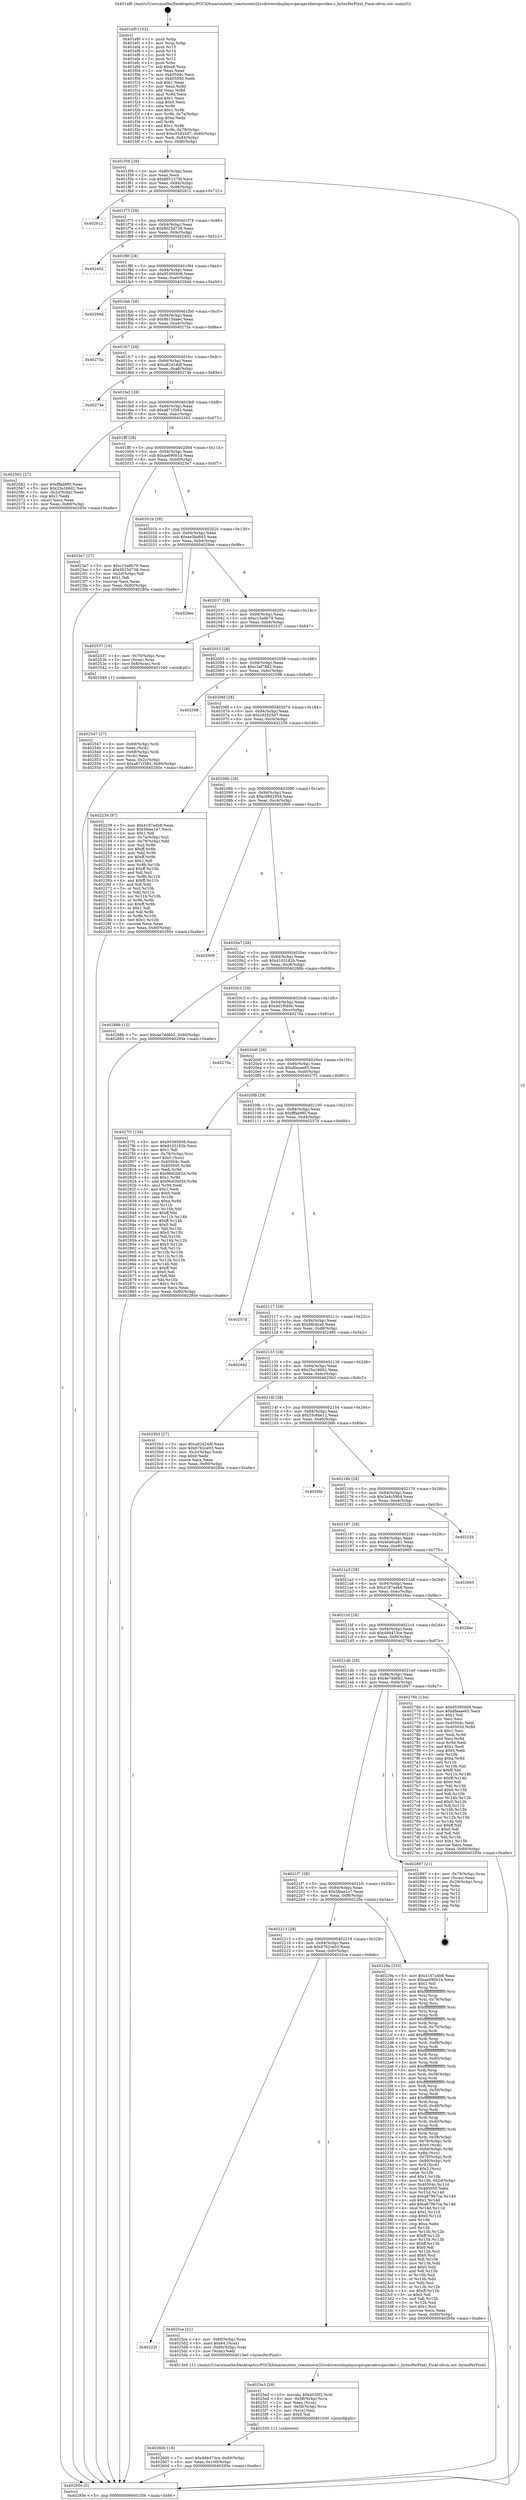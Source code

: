 digraph "0x401ef0" {
  label = "0x401ef0 (/mnt/c/Users/mathe/Desktop/tcc/POCII/binaries/extr_reactoswin32ssdriversdisplaysvgavgavideovgavideo.c_bytesPerPixel_Final-ollvm.out::main(0))"
  labelloc = "t"
  node[shape=record]

  Entry [label="",width=0.3,height=0.3,shape=circle,fillcolor=black,style=filled]
  "0x401f56" [label="{
     0x401f56 [29]\l
     | [instrs]\l
     &nbsp;&nbsp;0x401f56 \<+3\>: mov -0x80(%rbp),%eax\l
     &nbsp;&nbsp;0x401f59 \<+2\>: mov %eax,%ecx\l
     &nbsp;&nbsp;0x401f5b \<+6\>: sub $0x8951579f,%ecx\l
     &nbsp;&nbsp;0x401f61 \<+6\>: mov %eax,-0x94(%rbp)\l
     &nbsp;&nbsp;0x401f67 \<+6\>: mov %ecx,-0x98(%rbp)\l
     &nbsp;&nbsp;0x401f6d \<+6\>: je 0000000000402612 \<main+0x722\>\l
  }"]
  "0x402612" [label="{
     0x402612\l
  }", style=dashed]
  "0x401f73" [label="{
     0x401f73 [28]\l
     | [instrs]\l
     &nbsp;&nbsp;0x401f73 \<+5\>: jmp 0000000000401f78 \<main+0x88\>\l
     &nbsp;&nbsp;0x401f78 \<+6\>: mov -0x94(%rbp),%eax\l
     &nbsp;&nbsp;0x401f7e \<+5\>: sub $0x9025d738,%eax\l
     &nbsp;&nbsp;0x401f83 \<+6\>: mov %eax,-0x9c(%rbp)\l
     &nbsp;&nbsp;0x401f89 \<+6\>: je 0000000000402402 \<main+0x512\>\l
  }"]
  Exit [label="",width=0.3,height=0.3,shape=circle,fillcolor=black,style=filled,peripheries=2]
  "0x402402" [label="{
     0x402402\l
  }", style=dashed]
  "0x401f8f" [label="{
     0x401f8f [28]\l
     | [instrs]\l
     &nbsp;&nbsp;0x401f8f \<+5\>: jmp 0000000000401f94 \<main+0xa4\>\l
     &nbsp;&nbsp;0x401f94 \<+6\>: mov -0x94(%rbp),%eax\l
     &nbsp;&nbsp;0x401f9a \<+5\>: sub $0x95395608,%eax\l
     &nbsp;&nbsp;0x401f9f \<+6\>: mov %eax,-0xa0(%rbp)\l
     &nbsp;&nbsp;0x401fa5 \<+6\>: je 000000000040294d \<main+0xa5d\>\l
  }"]
  "0x402600" [label="{
     0x402600 [18]\l
     | [instrs]\l
     &nbsp;&nbsp;0x402600 \<+7\>: movl $0x494473ce,-0x80(%rbp)\l
     &nbsp;&nbsp;0x402607 \<+6\>: mov %eax,-0x100(%rbp)\l
     &nbsp;&nbsp;0x40260d \<+5\>: jmp 000000000040295e \<main+0xa6e\>\l
  }"]
  "0x40294d" [label="{
     0x40294d\l
  }", style=dashed]
  "0x401fab" [label="{
     0x401fab [28]\l
     | [instrs]\l
     &nbsp;&nbsp;0x401fab \<+5\>: jmp 0000000000401fb0 \<main+0xc0\>\l
     &nbsp;&nbsp;0x401fb0 \<+6\>: mov -0x94(%rbp),%eax\l
     &nbsp;&nbsp;0x401fb6 \<+5\>: sub $0x9b15daec,%eax\l
     &nbsp;&nbsp;0x401fbb \<+6\>: mov %eax,-0xa4(%rbp)\l
     &nbsp;&nbsp;0x401fc1 \<+6\>: je 000000000040275a \<main+0x86a\>\l
  }"]
  "0x4025e3" [label="{
     0x4025e3 [29]\l
     | [instrs]\l
     &nbsp;&nbsp;0x4025e3 \<+10\>: movabs $0x4030f2,%rdi\l
     &nbsp;&nbsp;0x4025ed \<+4\>: mov -0x58(%rbp),%rcx\l
     &nbsp;&nbsp;0x4025f1 \<+2\>: mov %eax,(%rcx)\l
     &nbsp;&nbsp;0x4025f3 \<+4\>: mov -0x58(%rbp),%rcx\l
     &nbsp;&nbsp;0x4025f7 \<+2\>: mov (%rcx),%esi\l
     &nbsp;&nbsp;0x4025f9 \<+2\>: mov $0x0,%al\l
     &nbsp;&nbsp;0x4025fb \<+5\>: call 0000000000401030 \<printf@plt\>\l
     | [calls]\l
     &nbsp;&nbsp;0x401030 \{1\} (unknown)\l
  }"]
  "0x40275a" [label="{
     0x40275a\l
  }", style=dashed]
  "0x401fc7" [label="{
     0x401fc7 [28]\l
     | [instrs]\l
     &nbsp;&nbsp;0x401fc7 \<+5\>: jmp 0000000000401fcc \<main+0xdc\>\l
     &nbsp;&nbsp;0x401fcc \<+6\>: mov -0x94(%rbp),%eax\l
     &nbsp;&nbsp;0x401fd2 \<+5\>: sub $0xa82d24df,%eax\l
     &nbsp;&nbsp;0x401fd7 \<+6\>: mov %eax,-0xa8(%rbp)\l
     &nbsp;&nbsp;0x401fdd \<+6\>: je 000000000040274e \<main+0x85e\>\l
  }"]
  "0x40222f" [label="{
     0x40222f\l
  }", style=dashed]
  "0x40274e" [label="{
     0x40274e\l
  }", style=dashed]
  "0x401fe3" [label="{
     0x401fe3 [28]\l
     | [instrs]\l
     &nbsp;&nbsp;0x401fe3 \<+5\>: jmp 0000000000401fe8 \<main+0xf8\>\l
     &nbsp;&nbsp;0x401fe8 \<+6\>: mov -0x94(%rbp),%eax\l
     &nbsp;&nbsp;0x401fee \<+5\>: sub $0xa871f383,%eax\l
     &nbsp;&nbsp;0x401ff3 \<+6\>: mov %eax,-0xac(%rbp)\l
     &nbsp;&nbsp;0x401ff9 \<+6\>: je 0000000000402562 \<main+0x672\>\l
  }"]
  "0x4025ce" [label="{
     0x4025ce [21]\l
     | [instrs]\l
     &nbsp;&nbsp;0x4025ce \<+4\>: mov -0x60(%rbp),%rax\l
     &nbsp;&nbsp;0x4025d2 \<+6\>: movl $0x64,(%rax)\l
     &nbsp;&nbsp;0x4025d8 \<+4\>: mov -0x60(%rbp),%rax\l
     &nbsp;&nbsp;0x4025dc \<+2\>: mov (%rax),%edi\l
     &nbsp;&nbsp;0x4025de \<+5\>: call 00000000004013e0 \<bytesPerPixel\>\l
     | [calls]\l
     &nbsp;&nbsp;0x4013e0 \{1\} (/mnt/c/Users/mathe/Desktop/tcc/POCII/binaries/extr_reactoswin32ssdriversdisplaysvgavgavideovgavideo.c_bytesPerPixel_Final-ollvm.out::bytesPerPixel)\l
  }"]
  "0x402562" [label="{
     0x402562 [27]\l
     | [instrs]\l
     &nbsp;&nbsp;0x402562 \<+5\>: mov $0xfffab9f0,%eax\l
     &nbsp;&nbsp;0x402567 \<+5\>: mov $0x25a16602,%ecx\l
     &nbsp;&nbsp;0x40256c \<+3\>: mov -0x2c(%rbp),%edx\l
     &nbsp;&nbsp;0x40256f \<+3\>: cmp $0x1,%edx\l
     &nbsp;&nbsp;0x402572 \<+3\>: cmovl %ecx,%eax\l
     &nbsp;&nbsp;0x402575 \<+3\>: mov %eax,-0x80(%rbp)\l
     &nbsp;&nbsp;0x402578 \<+5\>: jmp 000000000040295e \<main+0xa6e\>\l
  }"]
  "0x401fff" [label="{
     0x401fff [28]\l
     | [instrs]\l
     &nbsp;&nbsp;0x401fff \<+5\>: jmp 0000000000402004 \<main+0x114\>\l
     &nbsp;&nbsp;0x402004 \<+6\>: mov -0x94(%rbp),%eax\l
     &nbsp;&nbsp;0x40200a \<+5\>: sub $0xae090b14,%eax\l
     &nbsp;&nbsp;0x40200f \<+6\>: mov %eax,-0xb0(%rbp)\l
     &nbsp;&nbsp;0x402015 \<+6\>: je 00000000004023e7 \<main+0x4f7\>\l
  }"]
  "0x402547" [label="{
     0x402547 [27]\l
     | [instrs]\l
     &nbsp;&nbsp;0x402547 \<+4\>: mov -0x68(%rbp),%rdi\l
     &nbsp;&nbsp;0x40254b \<+2\>: mov %eax,(%rdi)\l
     &nbsp;&nbsp;0x40254d \<+4\>: mov -0x68(%rbp),%rdi\l
     &nbsp;&nbsp;0x402551 \<+2\>: mov (%rdi),%eax\l
     &nbsp;&nbsp;0x402553 \<+3\>: mov %eax,-0x2c(%rbp)\l
     &nbsp;&nbsp;0x402556 \<+7\>: movl $0xa871f383,-0x80(%rbp)\l
     &nbsp;&nbsp;0x40255d \<+5\>: jmp 000000000040295e \<main+0xa6e\>\l
  }"]
  "0x4023e7" [label="{
     0x4023e7 [27]\l
     | [instrs]\l
     &nbsp;&nbsp;0x4023e7 \<+5\>: mov $0xc15a8b79,%eax\l
     &nbsp;&nbsp;0x4023ec \<+5\>: mov $0x9025d738,%ecx\l
     &nbsp;&nbsp;0x4023f1 \<+3\>: mov -0x2d(%rbp),%dl\l
     &nbsp;&nbsp;0x4023f4 \<+3\>: test $0x1,%dl\l
     &nbsp;&nbsp;0x4023f7 \<+3\>: cmovne %ecx,%eax\l
     &nbsp;&nbsp;0x4023fa \<+3\>: mov %eax,-0x80(%rbp)\l
     &nbsp;&nbsp;0x4023fd \<+5\>: jmp 000000000040295e \<main+0xa6e\>\l
  }"]
  "0x40201b" [label="{
     0x40201b [28]\l
     | [instrs]\l
     &nbsp;&nbsp;0x40201b \<+5\>: jmp 0000000000402020 \<main+0x130\>\l
     &nbsp;&nbsp;0x402020 \<+6\>: mov -0x94(%rbp),%eax\l
     &nbsp;&nbsp;0x402026 \<+5\>: sub $0xae3be8d3,%eax\l
     &nbsp;&nbsp;0x40202b \<+6\>: mov %eax,-0xb4(%rbp)\l
     &nbsp;&nbsp;0x402031 \<+6\>: je 00000000004028ee \<main+0x9fe\>\l
  }"]
  "0x402213" [label="{
     0x402213 [28]\l
     | [instrs]\l
     &nbsp;&nbsp;0x402213 \<+5\>: jmp 0000000000402218 \<main+0x328\>\l
     &nbsp;&nbsp;0x402218 \<+6\>: mov -0x94(%rbp),%eax\l
     &nbsp;&nbsp;0x40221e \<+5\>: sub $0x6762ce03,%eax\l
     &nbsp;&nbsp;0x402223 \<+6\>: mov %eax,-0xfc(%rbp)\l
     &nbsp;&nbsp;0x402229 \<+6\>: je 00000000004025ce \<main+0x6de\>\l
  }"]
  "0x4028ee" [label="{
     0x4028ee\l
  }", style=dashed]
  "0x402037" [label="{
     0x402037 [28]\l
     | [instrs]\l
     &nbsp;&nbsp;0x402037 \<+5\>: jmp 000000000040203c \<main+0x14c\>\l
     &nbsp;&nbsp;0x40203c \<+6\>: mov -0x94(%rbp),%eax\l
     &nbsp;&nbsp;0x402042 \<+5\>: sub $0xc15a8b79,%eax\l
     &nbsp;&nbsp;0x402047 \<+6\>: mov %eax,-0xb8(%rbp)\l
     &nbsp;&nbsp;0x40204d \<+6\>: je 0000000000402537 \<main+0x647\>\l
  }"]
  "0x40229a" [label="{
     0x40229a [333]\l
     | [instrs]\l
     &nbsp;&nbsp;0x40229a \<+5\>: mov $0x4187a4b8,%eax\l
     &nbsp;&nbsp;0x40229f \<+5\>: mov $0xae090b14,%ecx\l
     &nbsp;&nbsp;0x4022a4 \<+2\>: mov $0x1,%dl\l
     &nbsp;&nbsp;0x4022a6 \<+3\>: mov %rsp,%rsi\l
     &nbsp;&nbsp;0x4022a9 \<+4\>: add $0xfffffffffffffff0,%rsi\l
     &nbsp;&nbsp;0x4022ad \<+3\>: mov %rsi,%rsp\l
     &nbsp;&nbsp;0x4022b0 \<+4\>: mov %rsi,-0x78(%rbp)\l
     &nbsp;&nbsp;0x4022b4 \<+3\>: mov %rsp,%rsi\l
     &nbsp;&nbsp;0x4022b7 \<+4\>: add $0xfffffffffffffff0,%rsi\l
     &nbsp;&nbsp;0x4022bb \<+3\>: mov %rsi,%rsp\l
     &nbsp;&nbsp;0x4022be \<+3\>: mov %rsp,%rdi\l
     &nbsp;&nbsp;0x4022c1 \<+4\>: add $0xfffffffffffffff0,%rdi\l
     &nbsp;&nbsp;0x4022c5 \<+3\>: mov %rdi,%rsp\l
     &nbsp;&nbsp;0x4022c8 \<+4\>: mov %rdi,-0x70(%rbp)\l
     &nbsp;&nbsp;0x4022cc \<+3\>: mov %rsp,%rdi\l
     &nbsp;&nbsp;0x4022cf \<+4\>: add $0xfffffffffffffff0,%rdi\l
     &nbsp;&nbsp;0x4022d3 \<+3\>: mov %rdi,%rsp\l
     &nbsp;&nbsp;0x4022d6 \<+4\>: mov %rdi,-0x68(%rbp)\l
     &nbsp;&nbsp;0x4022da \<+3\>: mov %rsp,%rdi\l
     &nbsp;&nbsp;0x4022dd \<+4\>: add $0xfffffffffffffff0,%rdi\l
     &nbsp;&nbsp;0x4022e1 \<+3\>: mov %rdi,%rsp\l
     &nbsp;&nbsp;0x4022e4 \<+4\>: mov %rdi,-0x60(%rbp)\l
     &nbsp;&nbsp;0x4022e8 \<+3\>: mov %rsp,%rdi\l
     &nbsp;&nbsp;0x4022eb \<+4\>: add $0xfffffffffffffff0,%rdi\l
     &nbsp;&nbsp;0x4022ef \<+3\>: mov %rdi,%rsp\l
     &nbsp;&nbsp;0x4022f2 \<+4\>: mov %rdi,-0x58(%rbp)\l
     &nbsp;&nbsp;0x4022f6 \<+3\>: mov %rsp,%rdi\l
     &nbsp;&nbsp;0x4022f9 \<+4\>: add $0xfffffffffffffff0,%rdi\l
     &nbsp;&nbsp;0x4022fd \<+3\>: mov %rdi,%rsp\l
     &nbsp;&nbsp;0x402300 \<+4\>: mov %rdi,-0x50(%rbp)\l
     &nbsp;&nbsp;0x402304 \<+3\>: mov %rsp,%rdi\l
     &nbsp;&nbsp;0x402307 \<+4\>: add $0xfffffffffffffff0,%rdi\l
     &nbsp;&nbsp;0x40230b \<+3\>: mov %rdi,%rsp\l
     &nbsp;&nbsp;0x40230e \<+4\>: mov %rdi,-0x48(%rbp)\l
     &nbsp;&nbsp;0x402312 \<+3\>: mov %rsp,%rdi\l
     &nbsp;&nbsp;0x402315 \<+4\>: add $0xfffffffffffffff0,%rdi\l
     &nbsp;&nbsp;0x402319 \<+3\>: mov %rdi,%rsp\l
     &nbsp;&nbsp;0x40231c \<+4\>: mov %rdi,-0x40(%rbp)\l
     &nbsp;&nbsp;0x402320 \<+3\>: mov %rsp,%rdi\l
     &nbsp;&nbsp;0x402323 \<+4\>: add $0xfffffffffffffff0,%rdi\l
     &nbsp;&nbsp;0x402327 \<+3\>: mov %rdi,%rsp\l
     &nbsp;&nbsp;0x40232a \<+4\>: mov %rdi,-0x38(%rbp)\l
     &nbsp;&nbsp;0x40232e \<+4\>: mov -0x78(%rbp),%rdi\l
     &nbsp;&nbsp;0x402332 \<+6\>: movl $0x0,(%rdi)\l
     &nbsp;&nbsp;0x402338 \<+7\>: mov -0x84(%rbp),%r8d\l
     &nbsp;&nbsp;0x40233f \<+3\>: mov %r8d,(%rsi)\l
     &nbsp;&nbsp;0x402342 \<+4\>: mov -0x70(%rbp),%rdi\l
     &nbsp;&nbsp;0x402346 \<+7\>: mov -0x90(%rbp),%r9\l
     &nbsp;&nbsp;0x40234d \<+3\>: mov %r9,(%rdi)\l
     &nbsp;&nbsp;0x402350 \<+3\>: cmpl $0x2,(%rsi)\l
     &nbsp;&nbsp;0x402353 \<+4\>: setne %r10b\l
     &nbsp;&nbsp;0x402357 \<+4\>: and $0x1,%r10b\l
     &nbsp;&nbsp;0x40235b \<+4\>: mov %r10b,-0x2d(%rbp)\l
     &nbsp;&nbsp;0x40235f \<+8\>: mov 0x40504c,%r11d\l
     &nbsp;&nbsp;0x402367 \<+7\>: mov 0x405050,%ebx\l
     &nbsp;&nbsp;0x40236e \<+3\>: mov %r11d,%r14d\l
     &nbsp;&nbsp;0x402371 \<+7\>: sub $0xa879b7ca,%r14d\l
     &nbsp;&nbsp;0x402378 \<+4\>: sub $0x1,%r14d\l
     &nbsp;&nbsp;0x40237c \<+7\>: add $0xa879b7ca,%r14d\l
     &nbsp;&nbsp;0x402383 \<+4\>: imul %r14d,%r11d\l
     &nbsp;&nbsp;0x402387 \<+4\>: and $0x1,%r11d\l
     &nbsp;&nbsp;0x40238b \<+4\>: cmp $0x0,%r11d\l
     &nbsp;&nbsp;0x40238f \<+4\>: sete %r10b\l
     &nbsp;&nbsp;0x402393 \<+3\>: cmp $0xa,%ebx\l
     &nbsp;&nbsp;0x402396 \<+4\>: setl %r15b\l
     &nbsp;&nbsp;0x40239a \<+3\>: mov %r10b,%r12b\l
     &nbsp;&nbsp;0x40239d \<+4\>: xor $0xff,%r12b\l
     &nbsp;&nbsp;0x4023a1 \<+3\>: mov %r15b,%r13b\l
     &nbsp;&nbsp;0x4023a4 \<+4\>: xor $0xff,%r13b\l
     &nbsp;&nbsp;0x4023a8 \<+3\>: xor $0x0,%dl\l
     &nbsp;&nbsp;0x4023ab \<+3\>: mov %r12b,%sil\l
     &nbsp;&nbsp;0x4023ae \<+4\>: and $0x0,%sil\l
     &nbsp;&nbsp;0x4023b2 \<+3\>: and %dl,%r10b\l
     &nbsp;&nbsp;0x4023b5 \<+3\>: mov %r13b,%dil\l
     &nbsp;&nbsp;0x4023b8 \<+4\>: and $0x0,%dil\l
     &nbsp;&nbsp;0x4023bc \<+3\>: and %dl,%r15b\l
     &nbsp;&nbsp;0x4023bf \<+3\>: or %r10b,%sil\l
     &nbsp;&nbsp;0x4023c2 \<+3\>: or %r15b,%dil\l
     &nbsp;&nbsp;0x4023c5 \<+3\>: xor %dil,%sil\l
     &nbsp;&nbsp;0x4023c8 \<+3\>: or %r13b,%r12b\l
     &nbsp;&nbsp;0x4023cb \<+4\>: xor $0xff,%r12b\l
     &nbsp;&nbsp;0x4023cf \<+3\>: or $0x0,%dl\l
     &nbsp;&nbsp;0x4023d2 \<+3\>: and %dl,%r12b\l
     &nbsp;&nbsp;0x4023d5 \<+3\>: or %r12b,%sil\l
     &nbsp;&nbsp;0x4023d8 \<+4\>: test $0x1,%sil\l
     &nbsp;&nbsp;0x4023dc \<+3\>: cmovne %ecx,%eax\l
     &nbsp;&nbsp;0x4023df \<+3\>: mov %eax,-0x80(%rbp)\l
     &nbsp;&nbsp;0x4023e2 \<+5\>: jmp 000000000040295e \<main+0xa6e\>\l
  }"]
  "0x402537" [label="{
     0x402537 [16]\l
     | [instrs]\l
     &nbsp;&nbsp;0x402537 \<+4\>: mov -0x70(%rbp),%rax\l
     &nbsp;&nbsp;0x40253b \<+3\>: mov (%rax),%rax\l
     &nbsp;&nbsp;0x40253e \<+4\>: mov 0x8(%rax),%rdi\l
     &nbsp;&nbsp;0x402542 \<+5\>: call 0000000000401040 \<atoi@plt\>\l
     | [calls]\l
     &nbsp;&nbsp;0x401040 \{1\} (unknown)\l
  }"]
  "0x402053" [label="{
     0x402053 [28]\l
     | [instrs]\l
     &nbsp;&nbsp;0x402053 \<+5\>: jmp 0000000000402058 \<main+0x168\>\l
     &nbsp;&nbsp;0x402058 \<+6\>: mov -0x94(%rbp),%eax\l
     &nbsp;&nbsp;0x40205e \<+5\>: sub $0xc3ef7862,%eax\l
     &nbsp;&nbsp;0x402063 \<+6\>: mov %eax,-0xbc(%rbp)\l
     &nbsp;&nbsp;0x402069 \<+6\>: je 0000000000402598 \<main+0x6a8\>\l
  }"]
  "0x4021f7" [label="{
     0x4021f7 [28]\l
     | [instrs]\l
     &nbsp;&nbsp;0x4021f7 \<+5\>: jmp 00000000004021fc \<main+0x30c\>\l
     &nbsp;&nbsp;0x4021fc \<+6\>: mov -0x94(%rbp),%eax\l
     &nbsp;&nbsp;0x402202 \<+5\>: sub $0x5feae1e7,%eax\l
     &nbsp;&nbsp;0x402207 \<+6\>: mov %eax,-0xf8(%rbp)\l
     &nbsp;&nbsp;0x40220d \<+6\>: je 000000000040229a \<main+0x3aa\>\l
  }"]
  "0x402598" [label="{
     0x402598\l
  }", style=dashed]
  "0x40206f" [label="{
     0x40206f [28]\l
     | [instrs]\l
     &nbsp;&nbsp;0x40206f \<+5\>: jmp 0000000000402074 \<main+0x184\>\l
     &nbsp;&nbsp;0x402074 \<+6\>: mov -0x94(%rbp),%eax\l
     &nbsp;&nbsp;0x40207a \<+5\>: sub $0xc91825d7,%eax\l
     &nbsp;&nbsp;0x40207f \<+6\>: mov %eax,-0xc0(%rbp)\l
     &nbsp;&nbsp;0x402085 \<+6\>: je 0000000000402239 \<main+0x349\>\l
  }"]
  "0x402897" [label="{
     0x402897 [21]\l
     | [instrs]\l
     &nbsp;&nbsp;0x402897 \<+4\>: mov -0x78(%rbp),%rax\l
     &nbsp;&nbsp;0x40289b \<+2\>: mov (%rax),%eax\l
     &nbsp;&nbsp;0x40289d \<+4\>: lea -0x28(%rbp),%rsp\l
     &nbsp;&nbsp;0x4028a1 \<+1\>: pop %rbx\l
     &nbsp;&nbsp;0x4028a2 \<+2\>: pop %r12\l
     &nbsp;&nbsp;0x4028a4 \<+2\>: pop %r13\l
     &nbsp;&nbsp;0x4028a6 \<+2\>: pop %r14\l
     &nbsp;&nbsp;0x4028a8 \<+2\>: pop %r15\l
     &nbsp;&nbsp;0x4028aa \<+1\>: pop %rbp\l
     &nbsp;&nbsp;0x4028ab \<+1\>: ret\l
  }"]
  "0x402239" [label="{
     0x402239 [97]\l
     | [instrs]\l
     &nbsp;&nbsp;0x402239 \<+5\>: mov $0x4187a4b8,%eax\l
     &nbsp;&nbsp;0x40223e \<+5\>: mov $0x5feae1e7,%ecx\l
     &nbsp;&nbsp;0x402243 \<+2\>: mov $0x1,%dl\l
     &nbsp;&nbsp;0x402245 \<+4\>: mov -0x7a(%rbp),%sil\l
     &nbsp;&nbsp;0x402249 \<+4\>: mov -0x79(%rbp),%dil\l
     &nbsp;&nbsp;0x40224d \<+3\>: mov %sil,%r8b\l
     &nbsp;&nbsp;0x402250 \<+4\>: xor $0xff,%r8b\l
     &nbsp;&nbsp;0x402254 \<+3\>: mov %dil,%r9b\l
     &nbsp;&nbsp;0x402257 \<+4\>: xor $0xff,%r9b\l
     &nbsp;&nbsp;0x40225b \<+3\>: xor $0x1,%dl\l
     &nbsp;&nbsp;0x40225e \<+3\>: mov %r8b,%r10b\l
     &nbsp;&nbsp;0x402261 \<+4\>: and $0xff,%r10b\l
     &nbsp;&nbsp;0x402265 \<+3\>: and %dl,%sil\l
     &nbsp;&nbsp;0x402268 \<+3\>: mov %r9b,%r11b\l
     &nbsp;&nbsp;0x40226b \<+4\>: and $0xff,%r11b\l
     &nbsp;&nbsp;0x40226f \<+3\>: and %dl,%dil\l
     &nbsp;&nbsp;0x402272 \<+3\>: or %sil,%r10b\l
     &nbsp;&nbsp;0x402275 \<+3\>: or %dil,%r11b\l
     &nbsp;&nbsp;0x402278 \<+3\>: xor %r11b,%r10b\l
     &nbsp;&nbsp;0x40227b \<+3\>: or %r9b,%r8b\l
     &nbsp;&nbsp;0x40227e \<+4\>: xor $0xff,%r8b\l
     &nbsp;&nbsp;0x402282 \<+3\>: or $0x1,%dl\l
     &nbsp;&nbsp;0x402285 \<+3\>: and %dl,%r8b\l
     &nbsp;&nbsp;0x402288 \<+3\>: or %r8b,%r10b\l
     &nbsp;&nbsp;0x40228b \<+4\>: test $0x1,%r10b\l
     &nbsp;&nbsp;0x40228f \<+3\>: cmovne %ecx,%eax\l
     &nbsp;&nbsp;0x402292 \<+3\>: mov %eax,-0x80(%rbp)\l
     &nbsp;&nbsp;0x402295 \<+5\>: jmp 000000000040295e \<main+0xa6e\>\l
  }"]
  "0x40208b" [label="{
     0x40208b [28]\l
     | [instrs]\l
     &nbsp;&nbsp;0x40208b \<+5\>: jmp 0000000000402090 \<main+0x1a0\>\l
     &nbsp;&nbsp;0x402090 \<+6\>: mov -0x94(%rbp),%eax\l
     &nbsp;&nbsp;0x402096 \<+5\>: sub $0xc99d2858,%eax\l
     &nbsp;&nbsp;0x40209b \<+6\>: mov %eax,-0xc4(%rbp)\l
     &nbsp;&nbsp;0x4020a1 \<+6\>: je 0000000000402909 \<main+0xa19\>\l
  }"]
  "0x40295e" [label="{
     0x40295e [5]\l
     | [instrs]\l
     &nbsp;&nbsp;0x40295e \<+5\>: jmp 0000000000401f56 \<main+0x66\>\l
  }"]
  "0x401ef0" [label="{
     0x401ef0 [102]\l
     | [instrs]\l
     &nbsp;&nbsp;0x401ef0 \<+1\>: push %rbp\l
     &nbsp;&nbsp;0x401ef1 \<+3\>: mov %rsp,%rbp\l
     &nbsp;&nbsp;0x401ef4 \<+2\>: push %r15\l
     &nbsp;&nbsp;0x401ef6 \<+2\>: push %r14\l
     &nbsp;&nbsp;0x401ef8 \<+2\>: push %r13\l
     &nbsp;&nbsp;0x401efa \<+2\>: push %r12\l
     &nbsp;&nbsp;0x401efc \<+1\>: push %rbx\l
     &nbsp;&nbsp;0x401efd \<+7\>: sub $0xe8,%rsp\l
     &nbsp;&nbsp;0x401f04 \<+2\>: xor %eax,%eax\l
     &nbsp;&nbsp;0x401f06 \<+7\>: mov 0x40504c,%ecx\l
     &nbsp;&nbsp;0x401f0d \<+7\>: mov 0x405050,%edx\l
     &nbsp;&nbsp;0x401f14 \<+3\>: sub $0x1,%eax\l
     &nbsp;&nbsp;0x401f17 \<+3\>: mov %ecx,%r8d\l
     &nbsp;&nbsp;0x401f1a \<+3\>: add %eax,%r8d\l
     &nbsp;&nbsp;0x401f1d \<+4\>: imul %r8d,%ecx\l
     &nbsp;&nbsp;0x401f21 \<+3\>: and $0x1,%ecx\l
     &nbsp;&nbsp;0x401f24 \<+3\>: cmp $0x0,%ecx\l
     &nbsp;&nbsp;0x401f27 \<+4\>: sete %r9b\l
     &nbsp;&nbsp;0x401f2b \<+4\>: and $0x1,%r9b\l
     &nbsp;&nbsp;0x401f2f \<+4\>: mov %r9b,-0x7a(%rbp)\l
     &nbsp;&nbsp;0x401f33 \<+3\>: cmp $0xa,%edx\l
     &nbsp;&nbsp;0x401f36 \<+4\>: setl %r9b\l
     &nbsp;&nbsp;0x401f3a \<+4\>: and $0x1,%r9b\l
     &nbsp;&nbsp;0x401f3e \<+4\>: mov %r9b,-0x79(%rbp)\l
     &nbsp;&nbsp;0x401f42 \<+7\>: movl $0xc91825d7,-0x80(%rbp)\l
     &nbsp;&nbsp;0x401f49 \<+6\>: mov %edi,-0x84(%rbp)\l
     &nbsp;&nbsp;0x401f4f \<+7\>: mov %rsi,-0x90(%rbp)\l
  }"]
  "0x4021db" [label="{
     0x4021db [28]\l
     | [instrs]\l
     &nbsp;&nbsp;0x4021db \<+5\>: jmp 00000000004021e0 \<main+0x2f0\>\l
     &nbsp;&nbsp;0x4021e0 \<+6\>: mov -0x94(%rbp),%eax\l
     &nbsp;&nbsp;0x4021e6 \<+5\>: sub $0x4e7dd6b2,%eax\l
     &nbsp;&nbsp;0x4021eb \<+6\>: mov %eax,-0xf4(%rbp)\l
     &nbsp;&nbsp;0x4021f1 \<+6\>: je 0000000000402897 \<main+0x9a7\>\l
  }"]
  "0x402909" [label="{
     0x402909\l
  }", style=dashed]
  "0x4020a7" [label="{
     0x4020a7 [28]\l
     | [instrs]\l
     &nbsp;&nbsp;0x4020a7 \<+5\>: jmp 00000000004020ac \<main+0x1bc\>\l
     &nbsp;&nbsp;0x4020ac \<+6\>: mov -0x94(%rbp),%eax\l
     &nbsp;&nbsp;0x4020b2 \<+5\>: sub $0xd103162b,%eax\l
     &nbsp;&nbsp;0x4020b7 \<+6\>: mov %eax,-0xc8(%rbp)\l
     &nbsp;&nbsp;0x4020bd \<+6\>: je 000000000040288b \<main+0x99b\>\l
  }"]
  "0x40276b" [label="{
     0x40276b [134]\l
     | [instrs]\l
     &nbsp;&nbsp;0x40276b \<+5\>: mov $0x95395608,%eax\l
     &nbsp;&nbsp;0x402770 \<+5\>: mov $0xdfaaae65,%ecx\l
     &nbsp;&nbsp;0x402775 \<+2\>: mov $0x1,%dl\l
     &nbsp;&nbsp;0x402777 \<+2\>: xor %esi,%esi\l
     &nbsp;&nbsp;0x402779 \<+7\>: mov 0x40504c,%edi\l
     &nbsp;&nbsp;0x402780 \<+8\>: mov 0x405050,%r8d\l
     &nbsp;&nbsp;0x402788 \<+3\>: sub $0x1,%esi\l
     &nbsp;&nbsp;0x40278b \<+3\>: mov %edi,%r9d\l
     &nbsp;&nbsp;0x40278e \<+3\>: add %esi,%r9d\l
     &nbsp;&nbsp;0x402791 \<+4\>: imul %r9d,%edi\l
     &nbsp;&nbsp;0x402795 \<+3\>: and $0x1,%edi\l
     &nbsp;&nbsp;0x402798 \<+3\>: cmp $0x0,%edi\l
     &nbsp;&nbsp;0x40279b \<+4\>: sete %r10b\l
     &nbsp;&nbsp;0x40279f \<+4\>: cmp $0xa,%r8d\l
     &nbsp;&nbsp;0x4027a3 \<+4\>: setl %r11b\l
     &nbsp;&nbsp;0x4027a7 \<+3\>: mov %r10b,%bl\l
     &nbsp;&nbsp;0x4027aa \<+3\>: xor $0xff,%bl\l
     &nbsp;&nbsp;0x4027ad \<+3\>: mov %r11b,%r14b\l
     &nbsp;&nbsp;0x4027b0 \<+4\>: xor $0xff,%r14b\l
     &nbsp;&nbsp;0x4027b4 \<+3\>: xor $0x0,%dl\l
     &nbsp;&nbsp;0x4027b7 \<+3\>: mov %bl,%r15b\l
     &nbsp;&nbsp;0x4027ba \<+4\>: and $0x0,%r15b\l
     &nbsp;&nbsp;0x4027be \<+3\>: and %dl,%r10b\l
     &nbsp;&nbsp;0x4027c1 \<+3\>: mov %r14b,%r12b\l
     &nbsp;&nbsp;0x4027c4 \<+4\>: and $0x0,%r12b\l
     &nbsp;&nbsp;0x4027c8 \<+3\>: and %dl,%r11b\l
     &nbsp;&nbsp;0x4027cb \<+3\>: or %r10b,%r15b\l
     &nbsp;&nbsp;0x4027ce \<+3\>: or %r11b,%r12b\l
     &nbsp;&nbsp;0x4027d1 \<+3\>: xor %r12b,%r15b\l
     &nbsp;&nbsp;0x4027d4 \<+3\>: or %r14b,%bl\l
     &nbsp;&nbsp;0x4027d7 \<+3\>: xor $0xff,%bl\l
     &nbsp;&nbsp;0x4027da \<+3\>: or $0x0,%dl\l
     &nbsp;&nbsp;0x4027dd \<+2\>: and %dl,%bl\l
     &nbsp;&nbsp;0x4027df \<+3\>: or %bl,%r15b\l
     &nbsp;&nbsp;0x4027e2 \<+4\>: test $0x1,%r15b\l
     &nbsp;&nbsp;0x4027e6 \<+3\>: cmovne %ecx,%eax\l
     &nbsp;&nbsp;0x4027e9 \<+3\>: mov %eax,-0x80(%rbp)\l
     &nbsp;&nbsp;0x4027ec \<+5\>: jmp 000000000040295e \<main+0xa6e\>\l
  }"]
  "0x40288b" [label="{
     0x40288b [12]\l
     | [instrs]\l
     &nbsp;&nbsp;0x40288b \<+7\>: movl $0x4e7dd6b2,-0x80(%rbp)\l
     &nbsp;&nbsp;0x402892 \<+5\>: jmp 000000000040295e \<main+0xa6e\>\l
  }"]
  "0x4020c3" [label="{
     0x4020c3 [28]\l
     | [instrs]\l
     &nbsp;&nbsp;0x4020c3 \<+5\>: jmp 00000000004020c8 \<main+0x1d8\>\l
     &nbsp;&nbsp;0x4020c8 \<+6\>: mov -0x94(%rbp),%eax\l
     &nbsp;&nbsp;0x4020ce \<+5\>: sub $0xdd1f0d4b,%eax\l
     &nbsp;&nbsp;0x4020d3 \<+6\>: mov %eax,-0xcc(%rbp)\l
     &nbsp;&nbsp;0x4020d9 \<+6\>: je 000000000040270a \<main+0x81a\>\l
  }"]
  "0x4021bf" [label="{
     0x4021bf [28]\l
     | [instrs]\l
     &nbsp;&nbsp;0x4021bf \<+5\>: jmp 00000000004021c4 \<main+0x2d4\>\l
     &nbsp;&nbsp;0x4021c4 \<+6\>: mov -0x94(%rbp),%eax\l
     &nbsp;&nbsp;0x4021ca \<+5\>: sub $0x494473ce,%eax\l
     &nbsp;&nbsp;0x4021cf \<+6\>: mov %eax,-0xf0(%rbp)\l
     &nbsp;&nbsp;0x4021d5 \<+6\>: je 000000000040276b \<main+0x87b\>\l
  }"]
  "0x40270a" [label="{
     0x40270a\l
  }", style=dashed]
  "0x4020df" [label="{
     0x4020df [28]\l
     | [instrs]\l
     &nbsp;&nbsp;0x4020df \<+5\>: jmp 00000000004020e4 \<main+0x1f4\>\l
     &nbsp;&nbsp;0x4020e4 \<+6\>: mov -0x94(%rbp),%eax\l
     &nbsp;&nbsp;0x4020ea \<+5\>: sub $0xdfaaae65,%eax\l
     &nbsp;&nbsp;0x4020ef \<+6\>: mov %eax,-0xd0(%rbp)\l
     &nbsp;&nbsp;0x4020f5 \<+6\>: je 00000000004027f1 \<main+0x901\>\l
  }"]
  "0x4028ac" [label="{
     0x4028ac\l
  }", style=dashed]
  "0x4027f1" [label="{
     0x4027f1 [154]\l
     | [instrs]\l
     &nbsp;&nbsp;0x4027f1 \<+5\>: mov $0x95395608,%eax\l
     &nbsp;&nbsp;0x4027f6 \<+5\>: mov $0xd103162b,%ecx\l
     &nbsp;&nbsp;0x4027fb \<+2\>: mov $0x1,%dl\l
     &nbsp;&nbsp;0x4027fd \<+4\>: mov -0x78(%rbp),%rsi\l
     &nbsp;&nbsp;0x402801 \<+6\>: movl $0x0,(%rsi)\l
     &nbsp;&nbsp;0x402807 \<+7\>: mov 0x40504c,%edi\l
     &nbsp;&nbsp;0x40280e \<+8\>: mov 0x405050,%r8d\l
     &nbsp;&nbsp;0x402816 \<+3\>: mov %edi,%r9d\l
     &nbsp;&nbsp;0x402819 \<+7\>: sub $0x9bd2b02d,%r9d\l
     &nbsp;&nbsp;0x402820 \<+4\>: sub $0x1,%r9d\l
     &nbsp;&nbsp;0x402824 \<+7\>: add $0x9bd2b02d,%r9d\l
     &nbsp;&nbsp;0x40282b \<+4\>: imul %r9d,%edi\l
     &nbsp;&nbsp;0x40282f \<+3\>: and $0x1,%edi\l
     &nbsp;&nbsp;0x402832 \<+3\>: cmp $0x0,%edi\l
     &nbsp;&nbsp;0x402835 \<+4\>: sete %r10b\l
     &nbsp;&nbsp;0x402839 \<+4\>: cmp $0xa,%r8d\l
     &nbsp;&nbsp;0x40283d \<+4\>: setl %r11b\l
     &nbsp;&nbsp;0x402841 \<+3\>: mov %r10b,%bl\l
     &nbsp;&nbsp;0x402844 \<+3\>: xor $0xff,%bl\l
     &nbsp;&nbsp;0x402847 \<+3\>: mov %r11b,%r14b\l
     &nbsp;&nbsp;0x40284a \<+4\>: xor $0xff,%r14b\l
     &nbsp;&nbsp;0x40284e \<+3\>: xor $0x0,%dl\l
     &nbsp;&nbsp;0x402851 \<+3\>: mov %bl,%r15b\l
     &nbsp;&nbsp;0x402854 \<+4\>: and $0x0,%r15b\l
     &nbsp;&nbsp;0x402858 \<+3\>: and %dl,%r10b\l
     &nbsp;&nbsp;0x40285b \<+3\>: mov %r14b,%r12b\l
     &nbsp;&nbsp;0x40285e \<+4\>: and $0x0,%r12b\l
     &nbsp;&nbsp;0x402862 \<+3\>: and %dl,%r11b\l
     &nbsp;&nbsp;0x402865 \<+3\>: or %r10b,%r15b\l
     &nbsp;&nbsp;0x402868 \<+3\>: or %r11b,%r12b\l
     &nbsp;&nbsp;0x40286b \<+3\>: xor %r12b,%r15b\l
     &nbsp;&nbsp;0x40286e \<+3\>: or %r14b,%bl\l
     &nbsp;&nbsp;0x402871 \<+3\>: xor $0xff,%bl\l
     &nbsp;&nbsp;0x402874 \<+3\>: or $0x0,%dl\l
     &nbsp;&nbsp;0x402877 \<+2\>: and %dl,%bl\l
     &nbsp;&nbsp;0x402879 \<+3\>: or %bl,%r15b\l
     &nbsp;&nbsp;0x40287c \<+4\>: test $0x1,%r15b\l
     &nbsp;&nbsp;0x402880 \<+3\>: cmovne %ecx,%eax\l
     &nbsp;&nbsp;0x402883 \<+3\>: mov %eax,-0x80(%rbp)\l
     &nbsp;&nbsp;0x402886 \<+5\>: jmp 000000000040295e \<main+0xa6e\>\l
  }"]
  "0x4020fb" [label="{
     0x4020fb [28]\l
     | [instrs]\l
     &nbsp;&nbsp;0x4020fb \<+5\>: jmp 0000000000402100 \<main+0x210\>\l
     &nbsp;&nbsp;0x402100 \<+6\>: mov -0x94(%rbp),%eax\l
     &nbsp;&nbsp;0x402106 \<+5\>: sub $0xfffab9f0,%eax\l
     &nbsp;&nbsp;0x40210b \<+6\>: mov %eax,-0xd4(%rbp)\l
     &nbsp;&nbsp;0x402111 \<+6\>: je 000000000040257d \<main+0x68d\>\l
  }"]
  "0x4021a3" [label="{
     0x4021a3 [28]\l
     | [instrs]\l
     &nbsp;&nbsp;0x4021a3 \<+5\>: jmp 00000000004021a8 \<main+0x2b8\>\l
     &nbsp;&nbsp;0x4021a8 \<+6\>: mov -0x94(%rbp),%eax\l
     &nbsp;&nbsp;0x4021ae \<+5\>: sub $0x4187a4b8,%eax\l
     &nbsp;&nbsp;0x4021b3 \<+6\>: mov %eax,-0xec(%rbp)\l
     &nbsp;&nbsp;0x4021b9 \<+6\>: je 00000000004028ac \<main+0x9bc\>\l
  }"]
  "0x40257d" [label="{
     0x40257d\l
  }", style=dashed]
  "0x402117" [label="{
     0x402117 [28]\l
     | [instrs]\l
     &nbsp;&nbsp;0x402117 \<+5\>: jmp 000000000040211c \<main+0x22c\>\l
     &nbsp;&nbsp;0x40211c \<+6\>: mov -0x94(%rbp),%eax\l
     &nbsp;&nbsp;0x402122 \<+5\>: sub $0x88cdca0,%eax\l
     &nbsp;&nbsp;0x402127 \<+6\>: mov %eax,-0xd8(%rbp)\l
     &nbsp;&nbsp;0x40212d \<+6\>: je 0000000000402492 \<main+0x5a2\>\l
  }"]
  "0x402665" [label="{
     0x402665\l
  }", style=dashed]
  "0x402492" [label="{
     0x402492\l
  }", style=dashed]
  "0x402133" [label="{
     0x402133 [28]\l
     | [instrs]\l
     &nbsp;&nbsp;0x402133 \<+5\>: jmp 0000000000402138 \<main+0x248\>\l
     &nbsp;&nbsp;0x402138 \<+6\>: mov -0x94(%rbp),%eax\l
     &nbsp;&nbsp;0x40213e \<+5\>: sub $0x25a16602,%eax\l
     &nbsp;&nbsp;0x402143 \<+6\>: mov %eax,-0xdc(%rbp)\l
     &nbsp;&nbsp;0x402149 \<+6\>: je 00000000004025b3 \<main+0x6c3\>\l
  }"]
  "0x402187" [label="{
     0x402187 [28]\l
     | [instrs]\l
     &nbsp;&nbsp;0x402187 \<+5\>: jmp 000000000040218c \<main+0x29c\>\l
     &nbsp;&nbsp;0x40218c \<+6\>: mov -0x94(%rbp),%eax\l
     &nbsp;&nbsp;0x402192 \<+5\>: sub $0x40a6ca61,%eax\l
     &nbsp;&nbsp;0x402197 \<+6\>: mov %eax,-0xe8(%rbp)\l
     &nbsp;&nbsp;0x40219d \<+6\>: je 0000000000402665 \<main+0x775\>\l
  }"]
  "0x4025b3" [label="{
     0x4025b3 [27]\l
     | [instrs]\l
     &nbsp;&nbsp;0x4025b3 \<+5\>: mov $0xa82d24df,%eax\l
     &nbsp;&nbsp;0x4025b8 \<+5\>: mov $0x6762ce03,%ecx\l
     &nbsp;&nbsp;0x4025bd \<+3\>: mov -0x2c(%rbp),%edx\l
     &nbsp;&nbsp;0x4025c0 \<+3\>: cmp $0x0,%edx\l
     &nbsp;&nbsp;0x4025c3 \<+3\>: cmove %ecx,%eax\l
     &nbsp;&nbsp;0x4025c6 \<+3\>: mov %eax,-0x80(%rbp)\l
     &nbsp;&nbsp;0x4025c9 \<+5\>: jmp 000000000040295e \<main+0xa6e\>\l
  }"]
  "0x40214f" [label="{
     0x40214f [28]\l
     | [instrs]\l
     &nbsp;&nbsp;0x40214f \<+5\>: jmp 0000000000402154 \<main+0x264\>\l
     &nbsp;&nbsp;0x402154 \<+6\>: mov -0x94(%rbp),%eax\l
     &nbsp;&nbsp;0x40215a \<+5\>: sub $0x33c6be12,%eax\l
     &nbsp;&nbsp;0x40215f \<+6\>: mov %eax,-0xe0(%rbp)\l
     &nbsp;&nbsp;0x402165 \<+6\>: je 00000000004026fe \<main+0x80e\>\l
  }"]
  "0x40252b" [label="{
     0x40252b\l
  }", style=dashed]
  "0x4026fe" [label="{
     0x4026fe\l
  }", style=dashed]
  "0x40216b" [label="{
     0x40216b [28]\l
     | [instrs]\l
     &nbsp;&nbsp;0x40216b \<+5\>: jmp 0000000000402170 \<main+0x280\>\l
     &nbsp;&nbsp;0x402170 \<+6\>: mov -0x94(%rbp),%eax\l
     &nbsp;&nbsp;0x402176 \<+5\>: sub $0x3e4c5904,%eax\l
     &nbsp;&nbsp;0x40217b \<+6\>: mov %eax,-0xe4(%rbp)\l
     &nbsp;&nbsp;0x402181 \<+6\>: je 000000000040252b \<main+0x63b\>\l
  }"]
  Entry -> "0x401ef0" [label=" 1"]
  "0x401f56" -> "0x402612" [label=" 0"]
  "0x401f56" -> "0x401f73" [label=" 11"]
  "0x402897" -> Exit [label=" 1"]
  "0x401f73" -> "0x402402" [label=" 0"]
  "0x401f73" -> "0x401f8f" [label=" 11"]
  "0x40288b" -> "0x40295e" [label=" 1"]
  "0x401f8f" -> "0x40294d" [label=" 0"]
  "0x401f8f" -> "0x401fab" [label=" 11"]
  "0x4027f1" -> "0x40295e" [label=" 1"]
  "0x401fab" -> "0x40275a" [label=" 0"]
  "0x401fab" -> "0x401fc7" [label=" 11"]
  "0x40276b" -> "0x40295e" [label=" 1"]
  "0x401fc7" -> "0x40274e" [label=" 0"]
  "0x401fc7" -> "0x401fe3" [label=" 11"]
  "0x402600" -> "0x40295e" [label=" 1"]
  "0x401fe3" -> "0x402562" [label=" 1"]
  "0x401fe3" -> "0x401fff" [label=" 10"]
  "0x4025e3" -> "0x402600" [label=" 1"]
  "0x401fff" -> "0x4023e7" [label=" 1"]
  "0x401fff" -> "0x40201b" [label=" 9"]
  "0x402213" -> "0x40222f" [label=" 0"]
  "0x40201b" -> "0x4028ee" [label=" 0"]
  "0x40201b" -> "0x402037" [label=" 9"]
  "0x4025ce" -> "0x4025e3" [label=" 1"]
  "0x402037" -> "0x402537" [label=" 1"]
  "0x402037" -> "0x402053" [label=" 8"]
  "0x4025b3" -> "0x40295e" [label=" 1"]
  "0x402053" -> "0x402598" [label=" 0"]
  "0x402053" -> "0x40206f" [label=" 8"]
  "0x402547" -> "0x40295e" [label=" 1"]
  "0x40206f" -> "0x402239" [label=" 1"]
  "0x40206f" -> "0x40208b" [label=" 7"]
  "0x402239" -> "0x40295e" [label=" 1"]
  "0x401ef0" -> "0x401f56" [label=" 1"]
  "0x40295e" -> "0x401f56" [label=" 10"]
  "0x402537" -> "0x402547" [label=" 1"]
  "0x40208b" -> "0x402909" [label=" 0"]
  "0x40208b" -> "0x4020a7" [label=" 7"]
  "0x40229a" -> "0x40295e" [label=" 1"]
  "0x4020a7" -> "0x40288b" [label=" 1"]
  "0x4020a7" -> "0x4020c3" [label=" 6"]
  "0x402213" -> "0x4025ce" [label=" 1"]
  "0x4020c3" -> "0x40270a" [label=" 0"]
  "0x4020c3" -> "0x4020df" [label=" 6"]
  "0x4021f7" -> "0x40229a" [label=" 1"]
  "0x4020df" -> "0x4027f1" [label=" 1"]
  "0x4020df" -> "0x4020fb" [label=" 5"]
  "0x402562" -> "0x40295e" [label=" 1"]
  "0x4020fb" -> "0x40257d" [label=" 0"]
  "0x4020fb" -> "0x402117" [label=" 5"]
  "0x4021db" -> "0x402897" [label=" 1"]
  "0x402117" -> "0x402492" [label=" 0"]
  "0x402117" -> "0x402133" [label=" 5"]
  "0x4023e7" -> "0x40295e" [label=" 1"]
  "0x402133" -> "0x4025b3" [label=" 1"]
  "0x402133" -> "0x40214f" [label=" 4"]
  "0x4021bf" -> "0x40276b" [label=" 1"]
  "0x40214f" -> "0x4026fe" [label=" 0"]
  "0x40214f" -> "0x40216b" [label=" 4"]
  "0x4021f7" -> "0x402213" [label=" 1"]
  "0x40216b" -> "0x40252b" [label=" 0"]
  "0x40216b" -> "0x402187" [label=" 4"]
  "0x4021bf" -> "0x4021db" [label=" 3"]
  "0x402187" -> "0x402665" [label=" 0"]
  "0x402187" -> "0x4021a3" [label=" 4"]
  "0x4021db" -> "0x4021f7" [label=" 2"]
  "0x4021a3" -> "0x4028ac" [label=" 0"]
  "0x4021a3" -> "0x4021bf" [label=" 4"]
}
